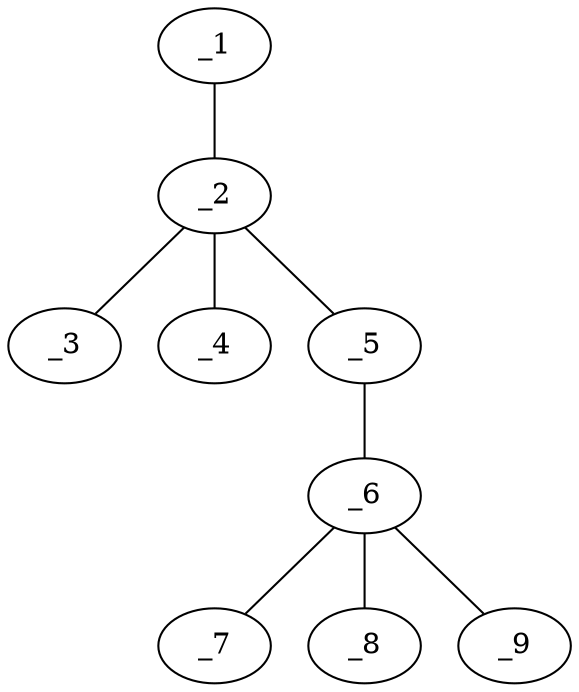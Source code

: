 graph molid664330 {
	_1	 [charge=0,
		chem=1,
		symbol="C  ",
		x=2,
		y="-0.5"];
	_2	 [charge=0,
		chem=5,
		symbol="S  ",
		x="2.866",
		y=0];
	_1 -- _2	 [valence=1];
	_3	 [charge=0,
		chem=2,
		symbol="O  ",
		x="3.366",
		y="-0.866"];
	_2 -- _3	 [valence=2];
	_4	 [charge=0,
		chem=2,
		symbol="O  ",
		x="2.366",
		y="0.866"];
	_2 -- _4	 [valence=2];
	_5	 [charge=0,
		chem=1,
		symbol="C  ",
		x="3.7321",
		y="0.5"];
	_2 -- _5	 [valence=1];
	_6	 [charge=0,
		chem=5,
		symbol="S  ",
		x="4.5981",
		y=0];
	_5 -- _6	 [valence=1];
	_7	 [charge=0,
		chem=2,
		symbol="O  ",
		x="5.4641",
		y="-0.5"];
	_6 -- _7	 [valence=2];
	_8	 [charge=0,
		chem=2,
		symbol="O  ",
		x="4.0981",
		y="-0.866"];
	_6 -- _8	 [valence=2];
	_9	 [charge=0,
		chem=1,
		symbol="C  ",
		x="5.0981",
		y="0.866"];
	_6 -- _9	 [valence=1];
}
